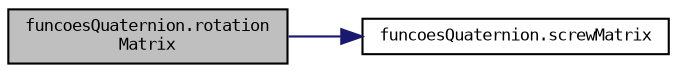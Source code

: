 digraph "funcoesQuaternion.rotationMatrix"
{
 // LATEX_PDF_SIZE
  bgcolor="transparent";
  edge [fontname="DejaVuSansMono",fontsize="8",labelfontname="DejaVuSansMono",labelfontsize="8"];
  node [fontname="DejaVuSansMono",fontsize="8",shape=record];
  rankdir="LR";
  Node1 [label="funcoesQuaternion.rotation\lMatrix",height=0.2,width=0.4,color="black", fillcolor="grey75", style="filled", fontcolor="black",tooltip=" "];
  Node1 -> Node2 [color="midnightblue",fontsize="8",style="solid",fontname="DejaVuSansMono"];
  Node2 [label="funcoesQuaternion.screwMatrix",height=0.2,width=0.4,color="black",URL="$namespacefuncoesQuaternion.html#a7efd86bc50646d0d79ba1944a2622f08",tooltip=" "];
}
